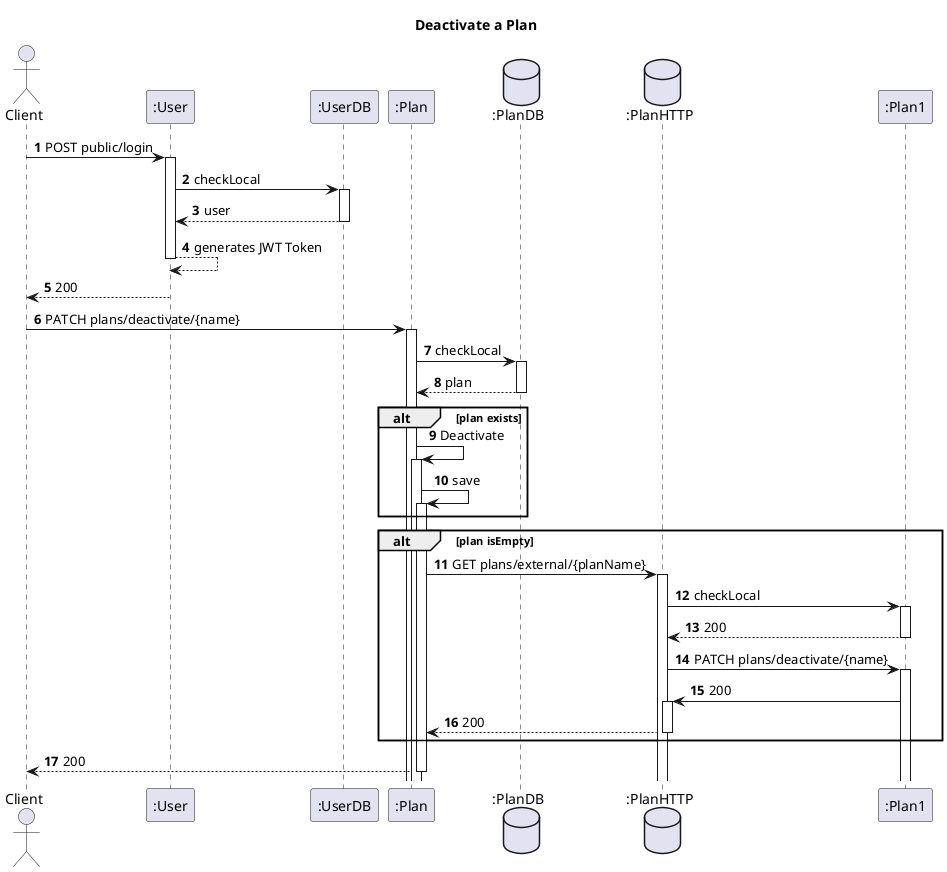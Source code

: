 @startuml
'https://plantuml.com/sequence-diagram
autoactivate on
autonumber
title  Deactivate a Plan

autonumber

actor "Client" as Ac
participant ":User" as User
participant ":UserDB" as Udb

participant ":Plan" as Plan
database ":PlanDB" as PDB
database ":PlanHTTP" as PHTTP
participant ":Plan1" as Plan1


Ac->User: POST public/login
User->Udb:checkLocal
Udb-->User:user
User-->User:generates JWT Token
User-->Ac:200
Ac->Plan:PATCH plans/deactivate/{name}
Plan->PDB:checkLocal
PDB-->Plan:plan
alt plan exists
Plan->Plan:Deactivate
Plan->Plan:save

end

alt plan isEmpty
Plan->PHTTP:GET plans/external/{planName}
PHTTP->Plan1:checkLocal
Plan1-->PHTTP:200
PHTTP->Plan1:PATCH plans/deactivate/{name}
Plan1->PHTTP:200
PHTTP-->Plan:200
end
Plan-->Ac:200




@enduml
